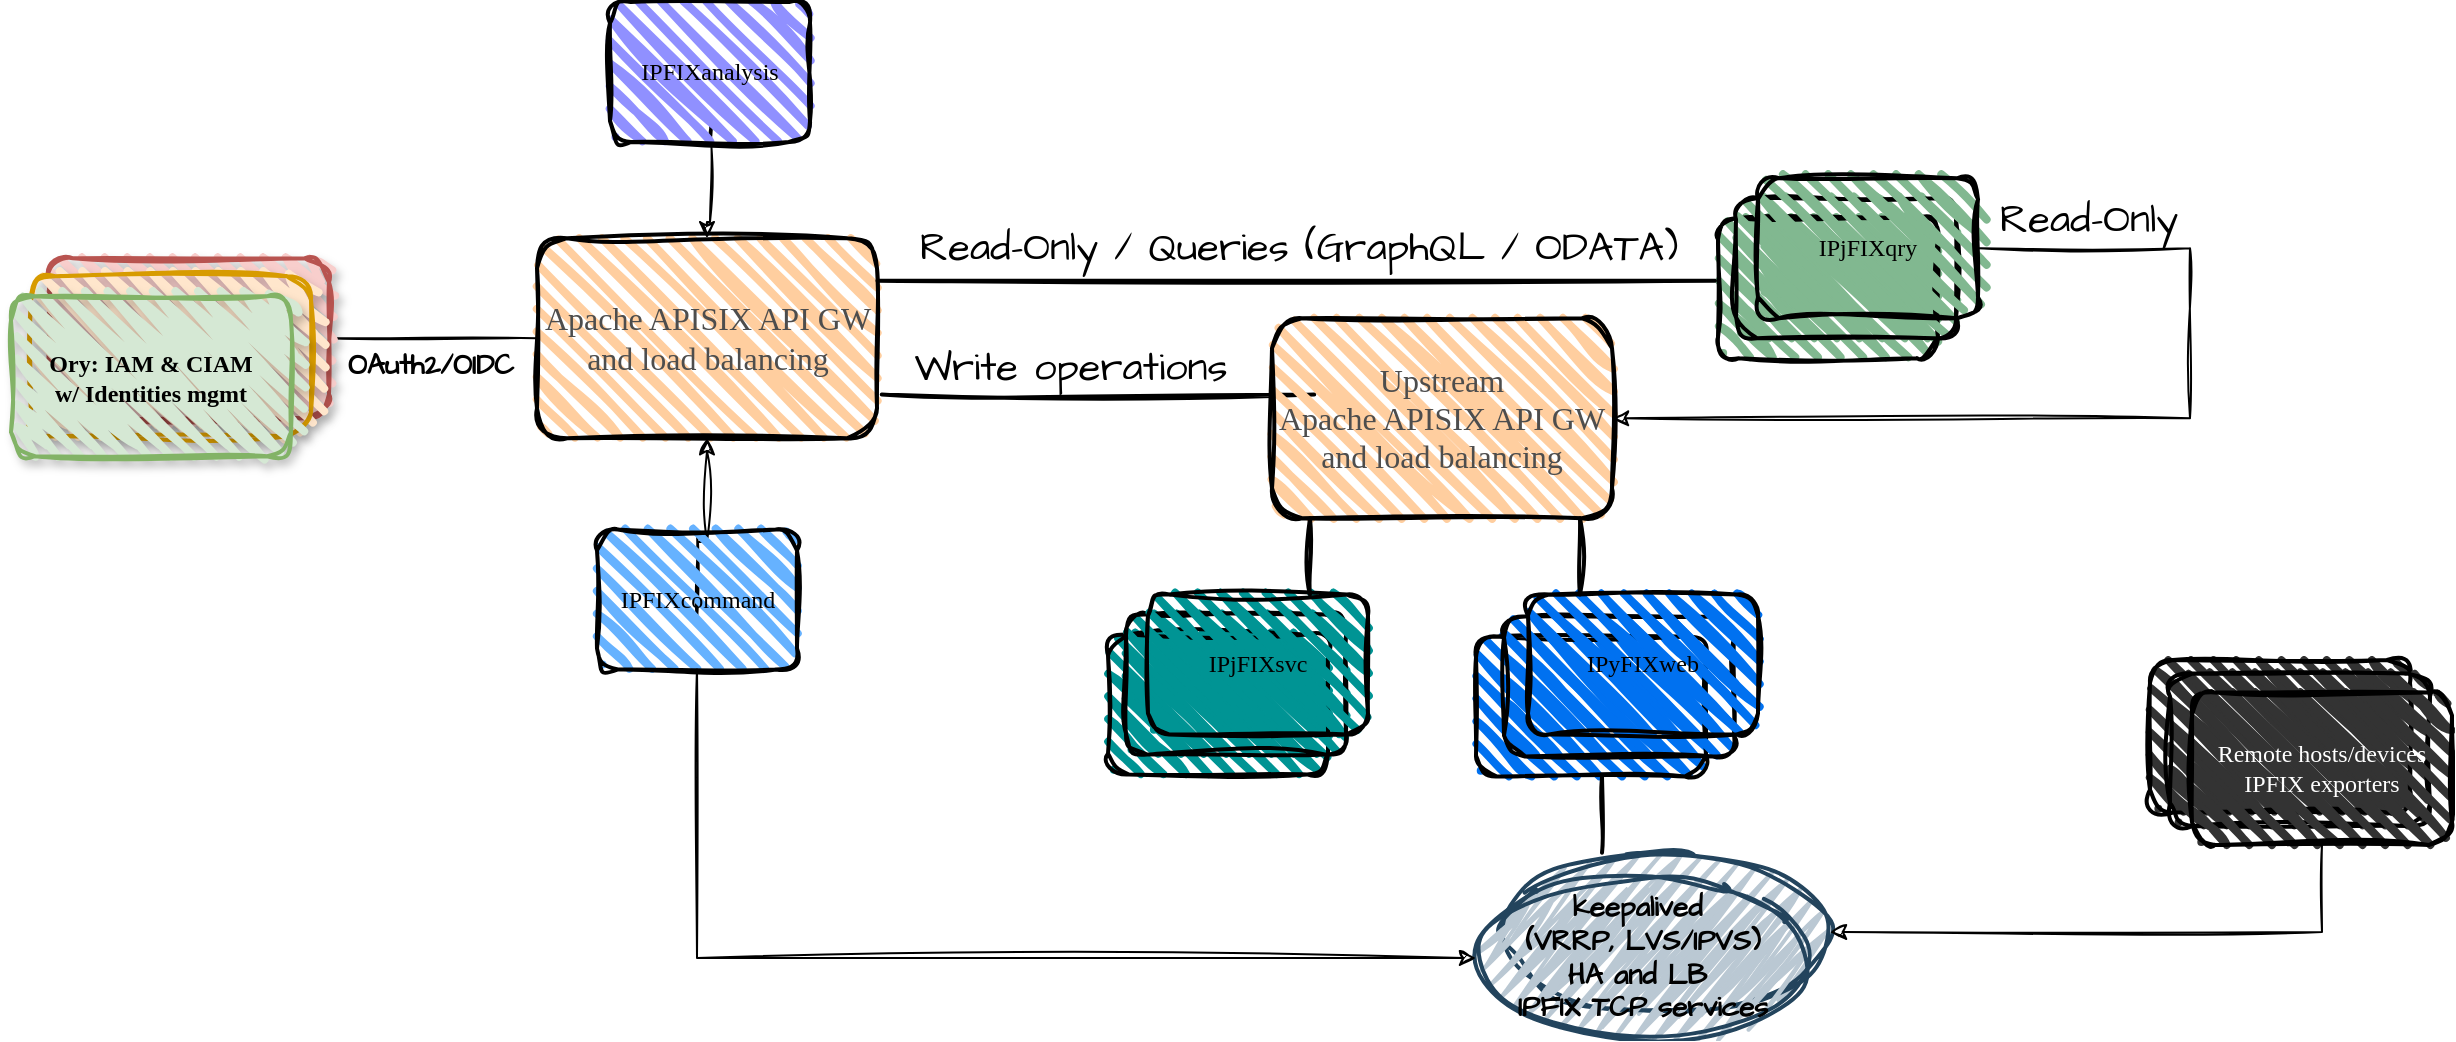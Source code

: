 <mxfile version="28.0.6">
  <diagram id="KBIwsYY--AiB_v0YLguu" name="Page-1">
    <mxGraphModel dx="1645" dy="2044" grid="1" gridSize="10" guides="1" tooltips="1" connect="1" arrows="1" fold="1" page="1" pageScale="1" pageWidth="1654" pageHeight="1169" math="0" shadow="0">
      <root>
        <mxCell id="0" />
        <mxCell id="1" parent="0" />
        <mxCell id="4" value="" style="rounded=1;whiteSpace=wrap;html=1;strokeWidth=2;fillWeight=4;hachureGap=8;hachureAngle=45;fillColor=light-dark(#0071F0,#198CC4);sketch=1;curveFitting=1;jiggle=2;" parent="1" vertex="1">
          <mxGeometry x="763" y="-642.76" width="115" height="70" as="geometry" />
        </mxCell>
        <mxCell id="5" value="" style="rounded=1;whiteSpace=wrap;html=1;strokeWidth=2;fillWeight=4;hachureGap=8;hachureAngle=45;fillColor=light-dark(#81B890,#198CC4);sketch=1;curveFitting=1;jiggle=2;" parent="1" vertex="1">
          <mxGeometry x="884" y="-851.88" width="110" height="70" as="geometry" />
        </mxCell>
        <mxCell id="15" value="&lt;div&gt;&lt;font style=&quot;color: rgb(77, 77, 77);&quot;&gt;Apache APISIX API GW and load balancing&lt;/font&gt;&lt;/div&gt;" style="rounded=1;whiteSpace=wrap;html=1;strokeWidth=2;fillWeight=4;hachureGap=8;hachureAngle=45;fillColor=light-dark(#FFCE9F,#198CC4);sketch=1;align=center;verticalAlign=middle;curveFitting=1;jiggle=2;fontFamily=Comic Sans MS;fontSize=16;fontColor=#B3B3B3;" parent="1" vertex="1">
          <mxGeometry x="293.5" y="-841.88" width="170" height="100" as="geometry" />
        </mxCell>
        <mxCell id="16" style="edgeStyle=orthogonalEdgeStyle;rounded=0;sketch=1;hachureGap=4;jiggle=2;curveFitting=1;orthogonalLoop=1;jettySize=auto;html=1;fontFamily=Architects Daughter;fontSource=https%3A%2F%2Ffonts.googleapis.com%2Fcss%3Ffamily%3DArchitects%2BDaughter;exitX=1;exitY=0.5;exitDx=0;exitDy=0;entryX=1;entryY=0.5;entryDx=0;entryDy=0;" parent="1" source="30" target="M9iqOvp1g94WVJkQ8rMG-46" edge="1">
          <mxGeometry relative="1" as="geometry">
            <mxPoint x="1071" y="-690.0" as="targetPoint" />
            <mxPoint x="1050" y="-841.88" as="sourcePoint" />
            <Array as="points">
              <mxPoint x="1120" y="-837" />
              <mxPoint x="1120" y="-752" />
            </Array>
          </mxGeometry>
        </mxCell>
        <mxCell id="17" value="" style="line;strokeWidth=2;direction=south;html=1;sketch=1;hachureGap=4;jiggle=2;curveFitting=1;fontFamily=Architects Daughter;fontSource=https%3A%2F%2Ffonts.googleapis.com%2Fcss%3Ffamily%3DArchitects%2BDaughter;rotation=-90;" parent="1" vertex="1">
          <mxGeometry x="668.13" y="-1030" width="10" height="418.75" as="geometry" />
        </mxCell>
        <mxCell id="21" value="" style="line;strokeWidth=2;direction=south;html=1;sketch=1;hachureGap=4;jiggle=2;curveFitting=1;fontFamily=Architects Daughter;fontSource=https%3A%2F%2Ffonts.googleapis.com%2Fcss%3Ffamily%3DArchitects%2BDaughter;rotation=-90;" parent="1" vertex="1">
          <mxGeometry x="569" y="-871.88" width="10" height="216.25" as="geometry" />
        </mxCell>
        <mxCell id="22" value="&lt;font face=&quot;Architects Daughter&quot;&gt;&lt;span style=&quot;font-size: 20px;&quot;&gt;Read-Only / Queries (GraphQL / ODATA)&lt;/span&gt;&lt;/font&gt;" style="text;html=1;align=center;verticalAlign=middle;resizable=0;points=[];autosize=1;strokeColor=none;fillColor=none;" parent="1" vertex="1">
          <mxGeometry x="474" y="-857.88" width="400" height="40" as="geometry" />
        </mxCell>
        <mxCell id="23" value="&lt;font face=&quot;Architects Daughter&quot;&gt;&lt;span style=&quot;font-size: 20px;&quot;&gt;Write operations&lt;/span&gt;&lt;/font&gt;" style="text;html=1;align=center;verticalAlign=middle;resizable=0;points=[];autosize=1;strokeColor=none;fillColor=none;" parent="1" vertex="1">
          <mxGeometry x="470" y="-797.88" width="180" height="40" as="geometry" />
        </mxCell>
        <mxCell id="28" value="" style="rounded=1;whiteSpace=wrap;html=1;strokeWidth=2;fillWeight=4;hachureGap=8;hachureAngle=45;fillColor=light-dark(#81B890,#198CC4);sketch=1;curveFitting=1;jiggle=2;" parent="1" vertex="1">
          <mxGeometry x="893" y="-861.88" width="110" height="70" as="geometry" />
        </mxCell>
        <mxCell id="30" value="&lt;span style=&quot;color: rgb(0, 0, 0); font-family: &amp;quot;Comic Sans MS&amp;quot;; text-wrap-mode: nowrap;&quot;&gt;IPjFIXqry&lt;/span&gt;" style="rounded=1;whiteSpace=wrap;html=1;strokeWidth=2;fillWeight=4;hachureGap=8;hachureAngle=45;fillColor=light-dark(#81B890,#198CC4);sketch=1;curveFitting=1;jiggle=2;" parent="1" vertex="1">
          <mxGeometry x="904" y="-871.88" width="110" height="70" as="geometry" />
        </mxCell>
        <mxCell id="34" value="" style="rounded=1;whiteSpace=wrap;html=1;strokeWidth=2;fillWeight=4;hachureGap=8;hachureAngle=45;fillColor=light-dark(#009494,#198CC4);sketch=1;curveFitting=1;jiggle=2;" parent="1" vertex="1">
          <mxGeometry x="579" y="-643.76" width="110" height="70" as="geometry" />
        </mxCell>
        <mxCell id="35" value="" style="rounded=1;whiteSpace=wrap;html=1;strokeWidth=2;fillWeight=4;hachureGap=8;hachureAngle=45;fillColor=light-dark(#009494,#198CC4);sketch=1;curveFitting=1;jiggle=2;" parent="1" vertex="1">
          <mxGeometry x="588" y="-653.76" width="110" height="70" as="geometry" />
        </mxCell>
        <mxCell id="36" value="&lt;span style=&quot;color: rgb(0, 0, 0); font-family: &amp;quot;Comic Sans MS&amp;quot;; text-wrap-mode: nowrap;&quot;&gt;IPjFIXsvc&lt;/span&gt;" style="rounded=1;whiteSpace=wrap;html=1;strokeWidth=2;fillWeight=4;hachureGap=8;hachureAngle=45;fillColor=light-dark(#009494,#198CC4);sketch=1;curveFitting=1;jiggle=2;" parent="1" vertex="1">
          <mxGeometry x="599" y="-663.76" width="110" height="70" as="geometry" />
        </mxCell>
        <mxCell id="38" value="" style="rounded=1;whiteSpace=wrap;html=1;strokeWidth=2;fillWeight=4;hachureGap=8;hachureAngle=45;fillColor=light-dark(#0071F0,#198CC4);sketch=1;curveFitting=1;jiggle=2;" parent="1" vertex="1">
          <mxGeometry x="777" y="-652.76" width="115" height="70" as="geometry" />
        </mxCell>
        <mxCell id="39" value="&lt;span style=&quot;color: rgb(0, 0, 0); font-family: &amp;quot;Comic Sans MS&amp;quot;; text-wrap-mode: nowrap;&quot;&gt;IPyFIXweb&lt;/span&gt;" style="rounded=1;whiteSpace=wrap;html=1;strokeWidth=2;fillWeight=4;hachureGap=8;hachureAngle=45;fillColor=light-dark(#0071F0,#198CC4);sketch=1;curveFitting=1;jiggle=2;" parent="1" vertex="1">
          <mxGeometry x="789" y="-663.76" width="115" height="70" as="geometry" />
        </mxCell>
        <mxCell id="44" style="edgeStyle=orthogonalEdgeStyle;rounded=0;sketch=1;hachureGap=4;jiggle=2;curveFitting=1;orthogonalLoop=1;jettySize=auto;html=1;fontFamily=Architects Daughter;fontSource=https%3A%2F%2Ffonts.googleapis.com%2Fcss%3Ffamily%3DArchitects%2BDaughter;exitX=0.5;exitY=1;exitDx=0;exitDy=0;entryX=0.5;entryY=0;entryDx=0;entryDy=0;" parent="1" source="43" target="15" edge="1">
          <mxGeometry relative="1" as="geometry">
            <mxPoint x="294" y="-791.88" as="targetPoint" />
            <mxPoint x="167.5" y="-774.38" as="sourcePoint" />
            <Array as="points">
              <mxPoint x="380" y="-900" />
              <mxPoint x="380" y="-850" />
              <mxPoint x="379" y="-850" />
            </Array>
          </mxGeometry>
        </mxCell>
        <mxCell id="43" value="&lt;span style=&quot;color: rgb(0, 0, 0); font-family: &amp;quot;Comic Sans MS&amp;quot;; text-wrap-mode: nowrap;&quot;&gt;IPFIXanalysis&lt;/span&gt;" style="rounded=1;whiteSpace=wrap;html=1;strokeWidth=2;fillWeight=4;hachureGap=8;hachureAngle=45;fillColor=light-dark(#9090FF,#198CC4);sketch=1;curveFitting=1;jiggle=2;" parent="1" vertex="1">
          <mxGeometry x="330" y="-960" width="100" height="70" as="geometry" />
        </mxCell>
        <mxCell id="M9iqOvp1g94WVJkQ8rMG-46" value="&lt;div&gt;&lt;font style=&quot;color: rgb(77, 77, 77);&quot;&gt;Upstream&lt;/font&gt;&lt;/div&gt;&lt;div&gt;&lt;font style=&quot;color: rgb(77, 77, 77);&quot;&gt;Apache APISIX API GW and load balancing&lt;/font&gt;&lt;/div&gt;" style="rounded=1;whiteSpace=wrap;html=1;strokeWidth=2;fillWeight=4;hachureGap=8;hachureAngle=45;fillColor=light-dark(#FFCE9F,#198CC4);sketch=1;align=center;verticalAlign=middle;curveFitting=1;jiggle=2;fontFamily=Comic Sans MS;fontSize=16;fontColor=#B3B3B3;" parent="1" vertex="1">
          <mxGeometry x="661" y="-801.88" width="170" height="100" as="geometry" />
        </mxCell>
        <mxCell id="M9iqOvp1g94WVJkQ8rMG-47" value="&lt;span style=&quot;font-size: 20px;&quot;&gt;Read-Only&lt;/span&gt;" style="text;html=1;align=center;verticalAlign=middle;resizable=0;points=[];autosize=1;strokeColor=none;fillColor=none;fontFamily=Architects Daughter;fontSource=https%3A%2F%2Ffonts.googleapis.com%2Fcss%3Ffamily%3DArchitects%2BDaughter;" parent="1" vertex="1">
          <mxGeometry x="1014" y="-871.88" width="110" height="40" as="geometry" />
        </mxCell>
        <mxCell id="M9iqOvp1g94WVJkQ8rMG-50" value="" style="line;strokeWidth=2;direction=south;html=1;sketch=1;hachureGap=4;jiggle=2;curveFitting=1;fontFamily=Architects Daughter;fontSource=https%3A%2F%2Ffonts.googleapis.com%2Fcss%3Ffamily%3DArchitects%2BDaughter;rotation=-180;" parent="1" vertex="1">
          <mxGeometry x="675" y="-701.88" width="10" height="38.12" as="geometry" />
        </mxCell>
        <mxCell id="M9iqOvp1g94WVJkQ8rMG-51" value="" style="line;strokeWidth=2;direction=south;html=1;sketch=1;hachureGap=4;jiggle=2;curveFitting=1;fontFamily=Architects Daughter;fontSource=https%3A%2F%2Ffonts.googleapis.com%2Fcss%3Ffamily%3DArchitects%2BDaughter;rotation=-180;" parent="1" vertex="1">
          <mxGeometry x="810" y="-701.88" width="10" height="38.12" as="geometry" />
        </mxCell>
        <mxCell id="M9iqOvp1g94WVJkQ8rMG-52" style="edgeStyle=orthogonalEdgeStyle;rounded=0;sketch=1;hachureGap=4;jiggle=2;curveFitting=1;orthogonalLoop=1;jettySize=auto;html=1;fontFamily=Architects Daughter;fontSource=https%3A%2F%2Ffonts.googleapis.com%2Fcss%3Ffamily%3DArchitects%2BDaughter;exitX=0.5;exitY=0;exitDx=0;exitDy=0;entryX=0.5;entryY=1;entryDx=0;entryDy=0;" parent="1" source="45" target="15" edge="1">
          <mxGeometry relative="1" as="geometry">
            <mxPoint x="250.51" y="-643.88" as="targetPoint" />
            <mxPoint x="271.51" y="-701.88" as="sourcePoint" />
            <Array as="points">
              <mxPoint x="374" y="-650" />
              <mxPoint x="374" y="-690" />
              <mxPoint x="378" y="-690" />
            </Array>
          </mxGeometry>
        </mxCell>
        <mxCell id="M9iqOvp1g94WVJkQ8rMG-57" value="" style="ellipse;whiteSpace=wrap;html=1;strokeWidth=2;fillWeight=2;hachureGap=8;fillColor=#bac8d3;fillStyle=zigzag;sketch=1;jiggle=2;curveFitting=1;fontFamily=Architects Daughter;fontSource=https%3A%2F%2Ffonts.googleapis.com%2Fcss%3Ffamily%3DArchitects%2BDaughter;strokeColor=#23445d;" parent="1" vertex="1">
          <mxGeometry x="776" y="-535" width="164" height="80" as="geometry" />
        </mxCell>
        <mxCell id="45" value="&lt;span style=&quot;color: rgb(0, 0, 0); font-family: &amp;quot;Comic Sans MS&amp;quot;; text-wrap-mode: nowrap;&quot;&gt;IPFIXcommand&lt;/span&gt;" style="rounded=1;whiteSpace=wrap;html=1;strokeWidth=2;fillWeight=4;hachureGap=8;hachureAngle=45;fillColor=light-dark(#66B2FF,#198CC4);sketch=1;curveFitting=1;jiggle=2;" parent="1" vertex="1">
          <mxGeometry x="323.5" y="-696.25" width="100" height="70" as="geometry" />
        </mxCell>
        <mxCell id="M9iqOvp1g94WVJkQ8rMG-61" value="&lt;font style=&quot;color: rgb(0, 0, 0);&quot;&gt;&lt;span style=&quot;font-size: 14px;&quot;&gt;&lt;b&gt;keepalived&amp;nbsp;&lt;/b&gt;&lt;/span&gt;&lt;/font&gt;&lt;div&gt;&lt;font style=&quot;color: rgb(0, 0, 0);&quot;&gt;&lt;b&gt;&lt;span style=&quot;font-size: 14px;&quot;&gt;(&lt;/span&gt;&lt;span style=&quot;font-size: 14px;&quot;&gt;VRRP, LVS/IPVS&lt;/span&gt;&lt;span style=&quot;font-size: 14px;&quot;&gt;)&lt;/span&gt;&lt;/b&gt;&lt;/font&gt;&lt;div&gt;&lt;font style=&quot;color: rgb(0, 0, 0);&quot;&gt;&lt;span style=&quot;font-size: 14px;&quot;&gt;&lt;b&gt;HA and LB&amp;nbsp;&lt;/b&gt;&lt;/span&gt;&lt;/font&gt;&lt;/div&gt;&lt;div&gt;&lt;font style=&quot;color: rgb(0, 0, 0);&quot;&gt;&lt;span style=&quot;font-size: 14px;&quot;&gt;&lt;b&gt;IPFIX TCP services&lt;/b&gt;&lt;/span&gt;&lt;/font&gt;&lt;/div&gt;&lt;/div&gt;" style="ellipse;whiteSpace=wrap;html=1;strokeWidth=2;fillWeight=2;hachureGap=8;fillColor=#bac8d3;fillStyle=zigzag;sketch=1;jiggle=2;curveFitting=1;fontFamily=Architects Daughter;fontSource=https%3A%2F%2Ffonts.googleapis.com%2Fcss%3Ffamily%3DArchitects%2BDaughter;strokeColor=#23445d;" parent="1" vertex="1">
          <mxGeometry x="763" y="-522" width="167" height="80" as="geometry" />
        </mxCell>
        <mxCell id="M9iqOvp1g94WVJkQ8rMG-62" value="" style="line;strokeWidth=2;direction=south;html=1;sketch=1;hachureGap=4;jiggle=2;curveFitting=1;fontFamily=Architects Daughter;fontSource=https%3A%2F%2Ffonts.googleapis.com%2Fcss%3Ffamily%3DArchitects%2BDaughter;rotation=-180;" parent="1" vertex="1">
          <mxGeometry x="821" y="-572.76" width="10" height="38.12" as="geometry" />
        </mxCell>
        <mxCell id="M9iqOvp1g94WVJkQ8rMG-63" style="edgeStyle=orthogonalEdgeStyle;rounded=0;sketch=1;hachureGap=4;jiggle=2;curveFitting=1;orthogonalLoop=1;jettySize=auto;html=1;fontFamily=Architects Daughter;fontSource=https%3A%2F%2Ffonts.googleapis.com%2Fcss%3Ffamily%3DArchitects%2BDaughter;exitX=0.5;exitY=1;exitDx=0;exitDy=0;entryX=0;entryY=0.5;entryDx=0;entryDy=0;" parent="1" source="45" target="M9iqOvp1g94WVJkQ8rMG-61" edge="1">
          <mxGeometry relative="1" as="geometry">
            <mxPoint x="235.5" y="-487.88" as="targetPoint" />
            <mxPoint x="418.5" y="-572.88" as="sourcePoint" />
            <Array as="points">
              <mxPoint x="373" y="-482" />
            </Array>
          </mxGeometry>
        </mxCell>
        <mxCell id="M9iqOvp1g94WVJkQ8rMG-64" value="" style="rounded=1;whiteSpace=wrap;html=1;strokeWidth=2;fillWeight=4;hachureGap=8;hachureAngle=45;fillColor=light-dark(#333333,#198CC4);sketch=1;curveFitting=1;jiggle=2;" parent="1" vertex="1">
          <mxGeometry x="1100" y="-631" width="130" height="76.24" as="geometry" />
        </mxCell>
        <mxCell id="M9iqOvp1g94WVJkQ8rMG-65" value="" style="rounded=1;whiteSpace=wrap;html=1;strokeWidth=2;fillWeight=4;hachureGap=8;hachureAngle=45;fillColor=light-dark(#333333,#198CC4);sketch=1;curveFitting=1;jiggle=2;" parent="1" vertex="1">
          <mxGeometry x="1110" y="-624.25" width="130" height="76.24" as="geometry" />
        </mxCell>
        <mxCell id="M9iqOvp1g94WVJkQ8rMG-66" value="&lt;span style=&quot;font-family: &amp;quot;Comic Sans MS&amp;quot;; text-wrap-mode: nowrap;&quot;&gt;&lt;font style=&quot;color: rgb(255, 255, 255);&quot;&gt;Remote hosts/devices&lt;/font&gt;&lt;/span&gt;&lt;div&gt;&lt;span style=&quot;font-family: &amp;quot;Comic Sans MS&amp;quot;; text-wrap-mode: nowrap;&quot;&gt;&lt;font style=&quot;color: rgb(255, 255, 255);&quot;&gt;IPFIX exporters&lt;/font&gt;&lt;/span&gt;&lt;/div&gt;" style="rounded=1;whiteSpace=wrap;html=1;strokeWidth=2;fillWeight=4;hachureGap=8;hachureAngle=45;fillColor=light-dark(#333333,#198CC4);sketch=1;curveFitting=1;jiggle=2;" parent="1" vertex="1">
          <mxGeometry x="1121" y="-614.76" width="130" height="76.24" as="geometry" />
        </mxCell>
        <mxCell id="M9iqOvp1g94WVJkQ8rMG-67" style="edgeStyle=orthogonalEdgeStyle;rounded=0;sketch=1;hachureGap=4;jiggle=2;curveFitting=1;orthogonalLoop=1;jettySize=auto;html=1;fontFamily=Architects Daughter;fontSource=https%3A%2F%2Ffonts.googleapis.com%2Fcss%3Ffamily%3DArchitects%2BDaughter;exitX=0.5;exitY=1;exitDx=0;exitDy=0;entryX=1;entryY=0.5;entryDx=0;entryDy=0;" parent="1" source="M9iqOvp1g94WVJkQ8rMG-66" target="M9iqOvp1g94WVJkQ8rMG-57" edge="1">
          <mxGeometry relative="1" as="geometry">
            <mxPoint x="920" y="-395.06" as="targetPoint" />
            <mxPoint x="1103" y="-480.06" as="sourcePoint" />
            <Array as="points">
              <mxPoint x="1186" y="-495" />
            </Array>
          </mxGeometry>
        </mxCell>
        <mxCell id="EE49RyFL1eWV9dbTjPFX-49" style="edgeStyle=orthogonalEdgeStyle;rounded=0;sketch=1;hachureGap=4;jiggle=2;curveFitting=1;orthogonalLoop=1;jettySize=auto;html=1;entryX=0;entryY=0.5;entryDx=0;entryDy=0;fontFamily=Architects Daughter;fontSource=https%3A%2F%2Ffonts.googleapis.com%2Fcss%3Ffamily%3DArchitects%2BDaughter;endArrow=none;endFill=0;" edge="1" parent="1" source="EE49RyFL1eWV9dbTjPFX-45" target="15">
          <mxGeometry relative="1" as="geometry" />
        </mxCell>
        <mxCell id="EE49RyFL1eWV9dbTjPFX-45" value="" style="rounded=1;whiteSpace=wrap;html=1;strokeWidth=2;fillWeight=4;hachureGap=8;hachureAngle=45;fillColor=#f8cecc;strokeColor=#b85450;shadow=1;fillStyle=zigzag;sketch=1;curveFitting=1;jiggle=2;" vertex="1" parent="1">
          <mxGeometry x="49.5" y="-831.88" width="140" height="80" as="geometry" />
        </mxCell>
        <mxCell id="EE49RyFL1eWV9dbTjPFX-46" value="" style="rounded=1;whiteSpace=wrap;html=1;strokeWidth=2;fillWeight=4;hachureGap=8;hachureAngle=45;fillColor=#ffe6cc;strokeColor=#d79b00;shadow=1;fillStyle=zigzag;sketch=1;curveFitting=1;jiggle=2;" vertex="1" parent="1">
          <mxGeometry x="40.5" y="-822.88" width="140" height="80" as="geometry" />
        </mxCell>
        <mxCell id="EE49RyFL1eWV9dbTjPFX-47" value="" style="rounded=1;whiteSpace=wrap;html=1;strokeWidth=2;fillWeight=4;hachureGap=8;hachureAngle=45;fillColor=#d5e8d4;strokeColor=#82b366;glass=0;shadow=1;fillStyle=zigzag;sketch=1;curveFitting=1;jiggle=2;" vertex="1" parent="1">
          <mxGeometry x="30.5" y="-812.88" width="140" height="80" as="geometry" />
        </mxCell>
        <mxCell id="EE49RyFL1eWV9dbTjPFX-48" value="&lt;span style=&quot;font-family: &amp;quot;Comic Sans MS&amp;quot;;&quot;&gt;Ory&lt;/span&gt;&lt;span style=&quot;font-family: &amp;quot;Comic Sans MS&amp;quot;; background-color: transparent;&quot;&gt;: IAM &amp;amp; CIAM&lt;/span&gt;&lt;div style=&quot;font-family: &amp;quot;Comic Sans MS&amp;quot;;&quot;&gt;&lt;span style=&quot;background-color: transparent;&quot;&gt;&amp;nbsp;w/ Identities mgmt&amp;nbsp;&lt;/span&gt;&lt;/div&gt;" style="text;html=1;align=center;verticalAlign=middle;resizable=0;points=[];autosize=1;strokeColor=none;fillColor=none;shadow=1;fontStyle=1;sketch=1;curveFitting=1;jiggle=2;" vertex="1" parent="1">
          <mxGeometry x="30" y="-791.88" width="140" height="40" as="geometry" />
        </mxCell>
        <mxCell id="EE49RyFL1eWV9dbTjPFX-50" value="&lt;b&gt;&lt;font style=&quot;font-size: 14px;&quot;&gt;OAuth2/OIDC&lt;/font&gt;&lt;/b&gt;" style="text;html=1;align=center;verticalAlign=middle;resizable=0;points=[];autosize=1;strokeColor=none;fillColor=none;fontFamily=Architects Daughter;fontSource=https%3A%2F%2Ffonts.googleapis.com%2Fcss%3Ffamily%3DArchitects%2BDaughter;" vertex="1" parent="1">
          <mxGeometry x="185" y="-792.88" width="110" height="30" as="geometry" />
        </mxCell>
      </root>
    </mxGraphModel>
  </diagram>
</mxfile>
